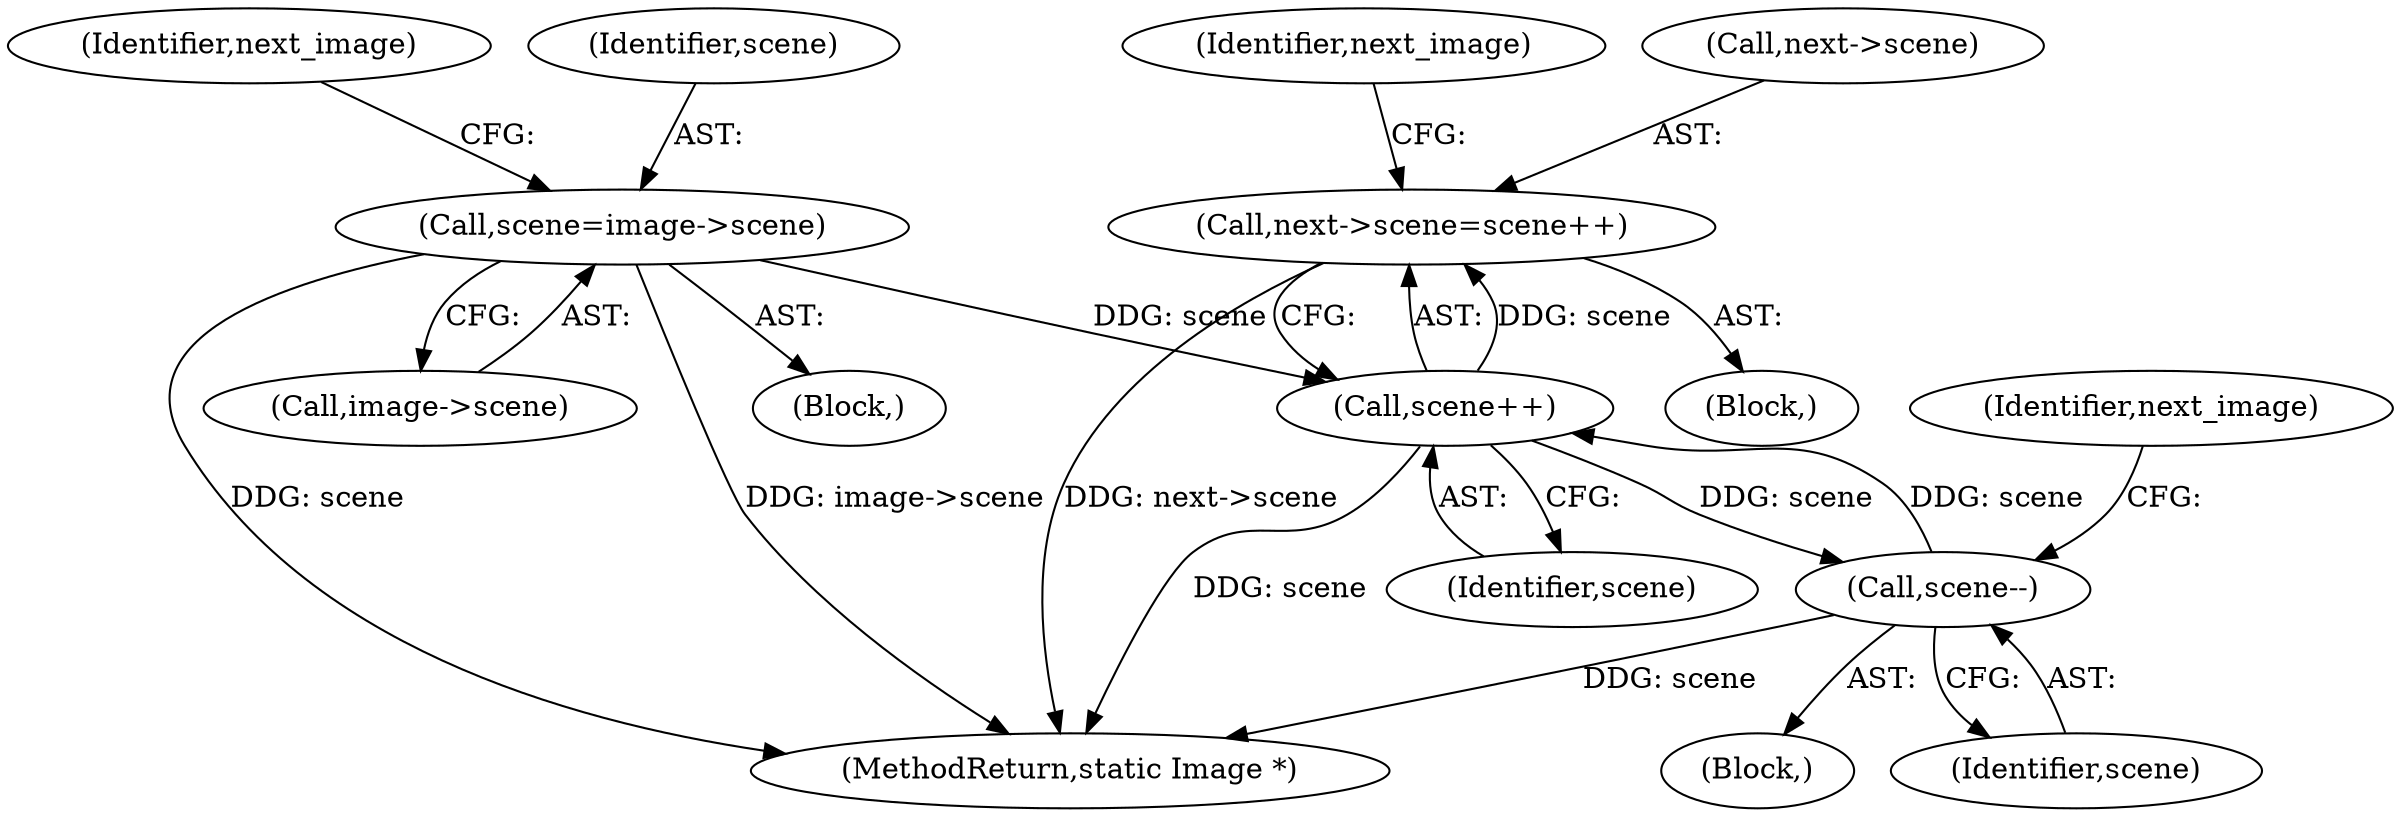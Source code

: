 digraph "0_ImageMagick_22e0310345499ffe906c604428f2a3a668942b05@pointer" {
"1007234" [label="(Call,next->scene=scene++)"];
"1007238" [label="(Call,scene++)"];
"1007160" [label="(Call,scene=image->scene)"];
"1007258" [label="(Call,scene--)"];
"1007201" [label="(Block,)"];
"1007241" [label="(Identifier,next_image)"];
"1007234" [label="(Call,next->scene=scene++)"];
"1007239" [label="(Identifier,scene)"];
"1007258" [label="(Call,scene--)"];
"1007257" [label="(Block,)"];
"1007238" [label="(Call,scene++)"];
"1007235" [label="(Call,next->scene)"];
"1007383" [label="(MethodReturn,static Image *)"];
"1007146" [label="(Block,)"];
"1007160" [label="(Call,scene=image->scene)"];
"1007166" [label="(Identifier,next_image)"];
"1007162" [label="(Call,image->scene)"];
"1007161" [label="(Identifier,scene)"];
"1007259" [label="(Identifier,scene)"];
"1007262" [label="(Identifier,next_image)"];
"1007234" -> "1007201"  [label="AST: "];
"1007234" -> "1007238"  [label="CFG: "];
"1007235" -> "1007234"  [label="AST: "];
"1007238" -> "1007234"  [label="AST: "];
"1007241" -> "1007234"  [label="CFG: "];
"1007234" -> "1007383"  [label="DDG: next->scene"];
"1007238" -> "1007234"  [label="DDG: scene"];
"1007238" -> "1007239"  [label="CFG: "];
"1007239" -> "1007238"  [label="AST: "];
"1007238" -> "1007383"  [label="DDG: scene"];
"1007160" -> "1007238"  [label="DDG: scene"];
"1007258" -> "1007238"  [label="DDG: scene"];
"1007238" -> "1007258"  [label="DDG: scene"];
"1007160" -> "1007146"  [label="AST: "];
"1007160" -> "1007162"  [label="CFG: "];
"1007161" -> "1007160"  [label="AST: "];
"1007162" -> "1007160"  [label="AST: "];
"1007166" -> "1007160"  [label="CFG: "];
"1007160" -> "1007383"  [label="DDG: scene"];
"1007160" -> "1007383"  [label="DDG: image->scene"];
"1007258" -> "1007257"  [label="AST: "];
"1007258" -> "1007259"  [label="CFG: "];
"1007259" -> "1007258"  [label="AST: "];
"1007262" -> "1007258"  [label="CFG: "];
"1007258" -> "1007383"  [label="DDG: scene"];
}

